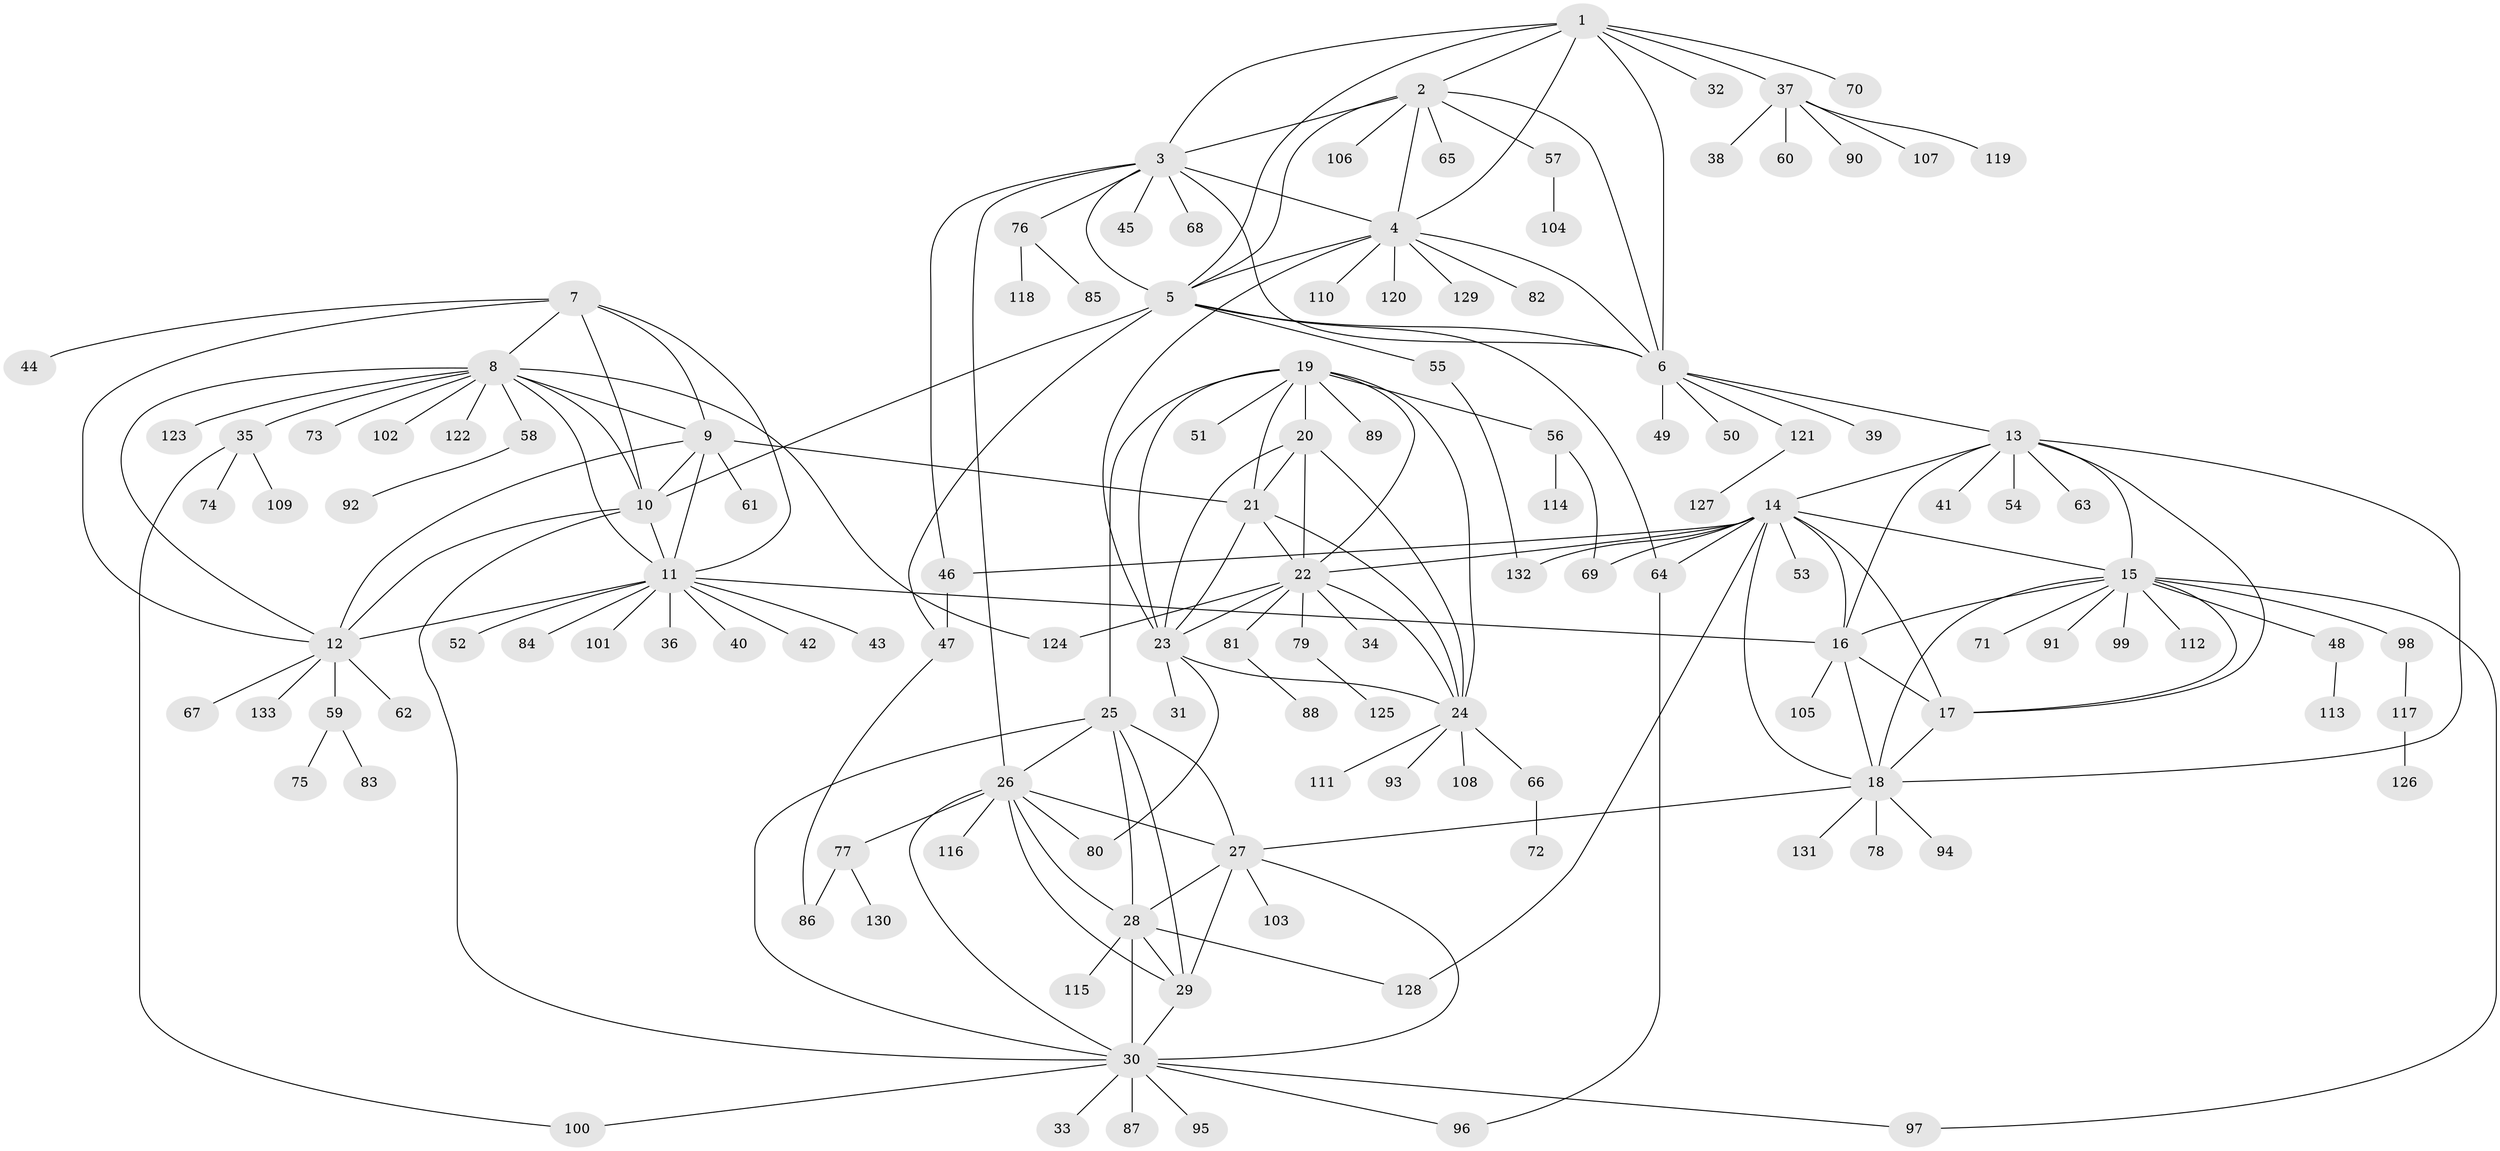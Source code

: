 // coarse degree distribution, {8: 0.02531645569620253, 6: 0.012658227848101266, 7: 0.012658227848101266, 3: 0.02531645569620253, 2: 0.05063291139240506, 5: 0.012658227848101266, 1: 0.7974683544303798, 15: 0.012658227848101266, 12: 0.012658227848101266, 16: 0.012658227848101266, 11: 0.012658227848101266, 19: 0.012658227848101266}
// Generated by graph-tools (version 1.1) at 2025/57/03/04/25 21:57:54]
// undirected, 133 vertices, 200 edges
graph export_dot {
graph [start="1"]
  node [color=gray90,style=filled];
  1;
  2;
  3;
  4;
  5;
  6;
  7;
  8;
  9;
  10;
  11;
  12;
  13;
  14;
  15;
  16;
  17;
  18;
  19;
  20;
  21;
  22;
  23;
  24;
  25;
  26;
  27;
  28;
  29;
  30;
  31;
  32;
  33;
  34;
  35;
  36;
  37;
  38;
  39;
  40;
  41;
  42;
  43;
  44;
  45;
  46;
  47;
  48;
  49;
  50;
  51;
  52;
  53;
  54;
  55;
  56;
  57;
  58;
  59;
  60;
  61;
  62;
  63;
  64;
  65;
  66;
  67;
  68;
  69;
  70;
  71;
  72;
  73;
  74;
  75;
  76;
  77;
  78;
  79;
  80;
  81;
  82;
  83;
  84;
  85;
  86;
  87;
  88;
  89;
  90;
  91;
  92;
  93;
  94;
  95;
  96;
  97;
  98;
  99;
  100;
  101;
  102;
  103;
  104;
  105;
  106;
  107;
  108;
  109;
  110;
  111;
  112;
  113;
  114;
  115;
  116;
  117;
  118;
  119;
  120;
  121;
  122;
  123;
  124;
  125;
  126;
  127;
  128;
  129;
  130;
  131;
  132;
  133;
  1 -- 2;
  1 -- 3;
  1 -- 4;
  1 -- 5;
  1 -- 6;
  1 -- 32;
  1 -- 37;
  1 -- 70;
  2 -- 3;
  2 -- 4;
  2 -- 5;
  2 -- 6;
  2 -- 57;
  2 -- 65;
  2 -- 106;
  3 -- 4;
  3 -- 5;
  3 -- 6;
  3 -- 26;
  3 -- 45;
  3 -- 46;
  3 -- 68;
  3 -- 76;
  4 -- 5;
  4 -- 6;
  4 -- 23;
  4 -- 82;
  4 -- 110;
  4 -- 120;
  4 -- 129;
  5 -- 6;
  5 -- 10;
  5 -- 47;
  5 -- 55;
  5 -- 64;
  6 -- 13;
  6 -- 39;
  6 -- 49;
  6 -- 50;
  6 -- 121;
  7 -- 8;
  7 -- 9;
  7 -- 10;
  7 -- 11;
  7 -- 12;
  7 -- 44;
  8 -- 9;
  8 -- 10;
  8 -- 11;
  8 -- 12;
  8 -- 35;
  8 -- 58;
  8 -- 73;
  8 -- 102;
  8 -- 122;
  8 -- 123;
  8 -- 124;
  9 -- 10;
  9 -- 11;
  9 -- 12;
  9 -- 21;
  9 -- 61;
  10 -- 11;
  10 -- 12;
  10 -- 30;
  11 -- 12;
  11 -- 16;
  11 -- 36;
  11 -- 40;
  11 -- 42;
  11 -- 43;
  11 -- 52;
  11 -- 84;
  11 -- 101;
  12 -- 59;
  12 -- 62;
  12 -- 67;
  12 -- 133;
  13 -- 14;
  13 -- 15;
  13 -- 16;
  13 -- 17;
  13 -- 18;
  13 -- 41;
  13 -- 54;
  13 -- 63;
  14 -- 15;
  14 -- 16;
  14 -- 17;
  14 -- 18;
  14 -- 22;
  14 -- 46;
  14 -- 53;
  14 -- 64;
  14 -- 69;
  14 -- 128;
  14 -- 132;
  15 -- 16;
  15 -- 17;
  15 -- 18;
  15 -- 48;
  15 -- 71;
  15 -- 91;
  15 -- 97;
  15 -- 98;
  15 -- 99;
  15 -- 112;
  16 -- 17;
  16 -- 18;
  16 -- 105;
  17 -- 18;
  18 -- 27;
  18 -- 78;
  18 -- 94;
  18 -- 131;
  19 -- 20;
  19 -- 21;
  19 -- 22;
  19 -- 23;
  19 -- 24;
  19 -- 25;
  19 -- 51;
  19 -- 56;
  19 -- 89;
  20 -- 21;
  20 -- 22;
  20 -- 23;
  20 -- 24;
  21 -- 22;
  21 -- 23;
  21 -- 24;
  22 -- 23;
  22 -- 24;
  22 -- 34;
  22 -- 79;
  22 -- 81;
  22 -- 124;
  23 -- 24;
  23 -- 31;
  23 -- 80;
  24 -- 66;
  24 -- 93;
  24 -- 108;
  24 -- 111;
  25 -- 26;
  25 -- 27;
  25 -- 28;
  25 -- 29;
  25 -- 30;
  26 -- 27;
  26 -- 28;
  26 -- 29;
  26 -- 30;
  26 -- 77;
  26 -- 80;
  26 -- 116;
  27 -- 28;
  27 -- 29;
  27 -- 30;
  27 -- 103;
  28 -- 29;
  28 -- 30;
  28 -- 115;
  28 -- 128;
  29 -- 30;
  30 -- 33;
  30 -- 87;
  30 -- 95;
  30 -- 96;
  30 -- 97;
  30 -- 100;
  35 -- 74;
  35 -- 100;
  35 -- 109;
  37 -- 38;
  37 -- 60;
  37 -- 90;
  37 -- 107;
  37 -- 119;
  46 -- 47;
  47 -- 86;
  48 -- 113;
  55 -- 132;
  56 -- 69;
  56 -- 114;
  57 -- 104;
  58 -- 92;
  59 -- 75;
  59 -- 83;
  64 -- 96;
  66 -- 72;
  76 -- 85;
  76 -- 118;
  77 -- 86;
  77 -- 130;
  79 -- 125;
  81 -- 88;
  98 -- 117;
  117 -- 126;
  121 -- 127;
}
